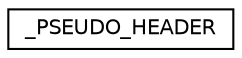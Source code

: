 digraph "Graphical Class Hierarchy"
{
  edge [fontname="Helvetica",fontsize="10",labelfontname="Helvetica",labelfontsize="10"];
  node [fontname="Helvetica",fontsize="10",shape=record];
  rankdir="LR";
  Node1 [label="_PSEUDO_HEADER",height=0.2,width=0.4,color="black", fillcolor="white", style="filled",URL="$struct___p_s_e_u_d_o___h_e_a_d_e_r.html"];
}

